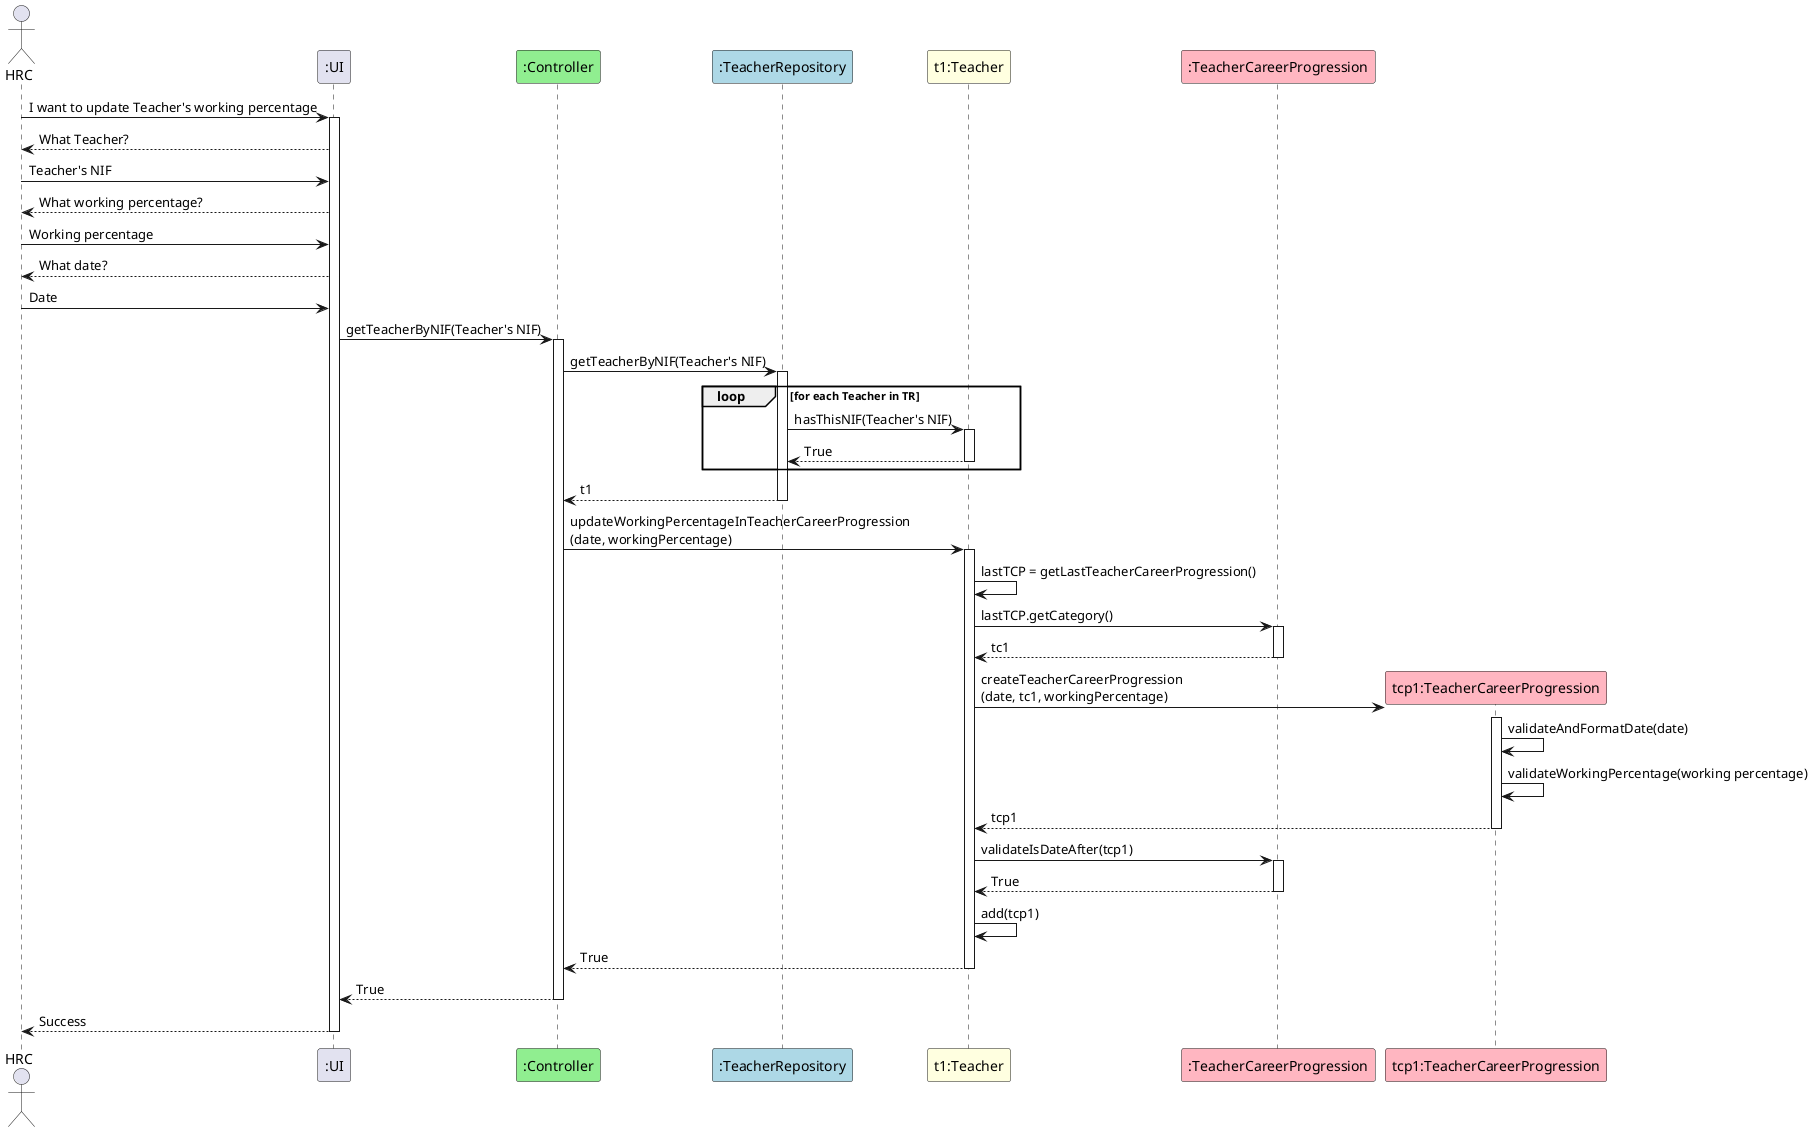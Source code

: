 @startuml

actor HRC
participant ":UI" as UI
participant ":Controller" as Controller #lightgreen
participant ":TeacherRepository" as TR #lightblue
participant "t1:Teacher" as Teacher #lightyellow
participant ":TeacherCareerProgression" as TCP #lightpink
participant "tcp1:TeacherCareerProgression" as TCP1 #lightpink

HRC -> UI : I want to update Teacher's working percentage
activate UI
UI --> HRC: What Teacher?
HRC -> UI: Teacher's NIF
UI --> HRC: What working percentage?
HRC -> UI: Working percentage
UI --> HRC: What date?
HRC -> UI: Date
UI -> Controller : getTeacherByNIF(Teacher's NIF)
activate Controller

Controller -> TR : getTeacherByNIF(Teacher's NIF)
activate TR

loop for each Teacher in TR
    TR -> Teacher : hasThisNIF(Teacher's NIF)
    activate Teacher
    Teacher --> TR : True
    deactivate Teacher
end

TR --> Controller : t1
deactivate TR


Controller -> Teacher : updateWorkingPercentageInTeacherCareerProgression \n(date, workingPercentage)
activate Teacher
Teacher -> Teacher : lastTCP = getLastTeacherCareerProgression()
Teacher -> TCP : lastTCP.getCategory()
activate TCP
TCP --> Teacher : tc1
deactivate TCP
Teacher -> TCP1** : createTeacherCareerProgression \n(date, tc1, workingPercentage)
activate TCP1
TCP1 -> TCP1 : validateAndFormatDate(date)
TCP1 -> TCP1 : validateWorkingPercentage(working percentage)
TCP1 --> Teacher : tcp1
deactivate TCP1
Teacher -> TCP : validateIsDateAfter(tcp1)
activate TCP
TCP --> Teacher : True
deactivate TCP
Teacher -> Teacher : add(tcp1)

Teacher --> Controller : True
deactivate Teacher

Controller --> UI : True
deactivate Controller
UI --> HRC : Success
deactivate UI

@enduml
